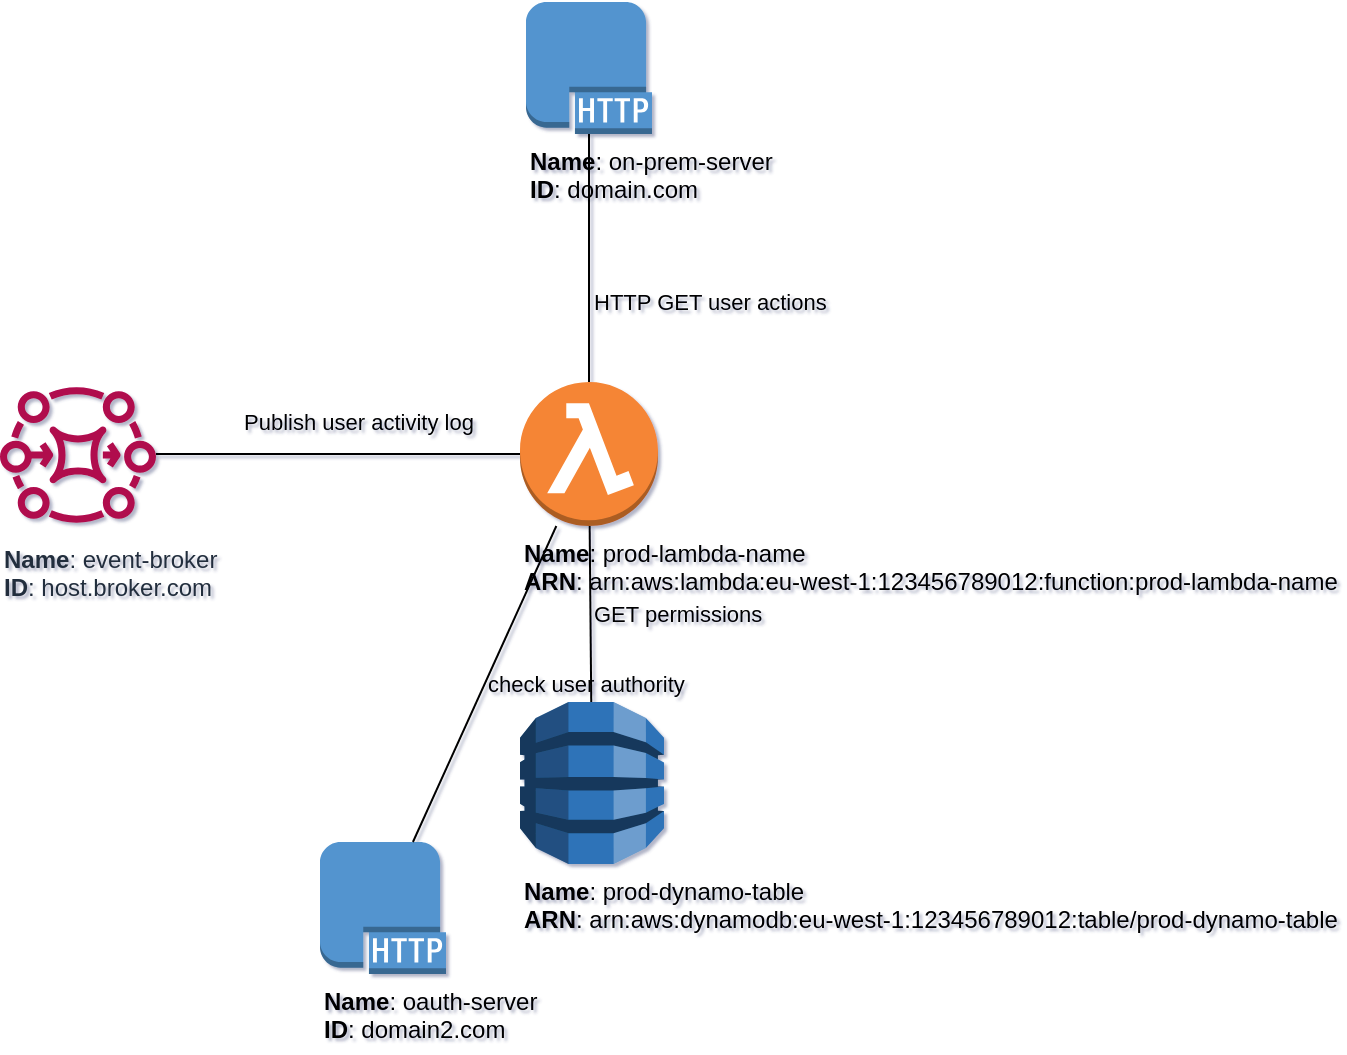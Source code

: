 <mxfile type="MultiCloud">
	
	
	<diagram id="diagram_1" name="AWS components">
		
		
		<mxGraphModel dx="1015" dy="661" grid="1" gridSize="10" guides="1" tooltips="1" connect="1" arrows="1" fold="1" page="1" pageScale="1" pageWidth="850" pageHeight="1100" math="0" shadow="1">
			
			
			<root>
				
				
				<mxCell id="0"/>
				
				
				<mxCell id="1" parent="0"/>
				
				
				<mxCell id="vertex:lambda_function:arn:aws:lambda:eu-west-1:123456789012:function:prod-lambda-name" value="&lt;b&gt;Name&lt;/b&gt;: prod-lambda-name&lt;BR&gt;&lt;b&gt;ARN&lt;/b&gt;: arn:aws:lambda:eu-west-1:123456789012:function:prod-lambda-name" style="verticalLabelPosition=bottom;verticalAlign=top;aspect=fixed;align=left;pointerEvents=1;shape=mxgraph.aws3.lambda_function;prIcon=server;fillColor=#F58534;gradientColor=none;html=1;" parent="1" vertex="1">
					
					
					<mxGeometry width="69" height="72" as="geometry" x="100" y="-230"/>
					
				
				</mxCell>
				
				
				<mxCell id="vertex:dynamo:arn:aws:dynamodb:eu-west-1:123456789012:table/prod-dynamo-table" value="&lt;b&gt;Name&lt;/b&gt;: prod-dynamo-table&lt;BR&gt;&lt;b&gt;ARN&lt;/b&gt;: arn:aws:dynamodb:eu-west-1:123456789012:table/prod-dynamo-table" style="outlineConnect=0;dashed=0;verticalLabelPosition=bottom;verticalAlign=top;align=left;html=1;shape=mxgraph.aws3.dynamo_db;fillColor=#2E73B8;gradientColor=none;" parent="1" vertex="1">
					
					
					<mxGeometry width="72" height="81" as="geometry" x="100" y="-70"/>
					
				
				</mxCell>
				
				
				<mxCell id="edge:lambda_function:arn:aws:lambda:eu-west-1:123456789012:function:prod-lambda-name:to:dynamo:arn:aws:dynamodb:eu-west-1:123456789012:table/prod-dynamo-table" style="endFill=0;endArrow=none;endArrow=none;" parent="1" source="vertex:lambda_function:arn:aws:lambda:eu-west-1:123456789012:function:prod-lambda-name" target="vertex:dynamo:arn:aws:dynamodb:eu-west-1:123456789012:table/prod-dynamo-table" edge="2">
					
					
					<mxGeometry as="geometry"/>
					
				
				</mxCell>
				
				
				<mxCell id="label:lambda_function:arn:aws:lambda:eu-west-1:123456789012:function:prod-lambda-name:to:dynamo:arn:aws:dynamodb:eu-west-1:123456789012:table/prod-dynamo-table" value="GET permissions" style="edgeLabel;html=1;align=left;verticalAlign=middle;resizable=0;points=[];labelBackgroundColor=none;" parent="edge:lambda_function:arn:aws:lambda:eu-west-1:123456789012:function:prod-lambda-name:to:dynamo:arn:aws:dynamodb:eu-west-1:123456789012:table/prod-dynamo-table" vertex="1" connectable="0">
					
					
					<mxGeometry relative="1" as="geometry">
						
						
						<mxPoint as="offset"/>
						
					
					</mxGeometry>
					
				
				</mxCell>
				
				
				<mxCell id="vertex:mq_broker:host.broker.com" value="&lt;b&gt;Name&lt;/b&gt;: event-broker&lt;BR&gt;&lt;b&gt;ID&lt;/b&gt;: host.broker.com" style="sketch=0;outlineConnect=0;fontColor=#232F3E;gradientColor=none;fillColor=#B0084D;strokeColor=none;dashed=0;verticalLabelPosition=bottom;verticalAlign=top;align=left;html=1;fontSize=12;fontStyle=0;aspect=fixed;pointerEvents=1;shape=mxgraph.aws4.mq_broker;" parent="1" vertex="1">
					
					
					<mxGeometry width="78" height="78" as="geometry" x="-160" y="-233"/>
					
				
				</mxCell>
				
				
				<mxCell id="vertex:http:domain.com" value="&lt;b&gt;Name&lt;/b&gt;: on-prem-server&lt;BR&gt;&lt;b&gt;ID&lt;/b&gt;: domain.com" style="outlineConnect=0;dashed=0;verticalLabelPosition=bottom;verticalAlign=top;align=left;html=1;shape=mxgraph.aws3.http_protocol;fillColor=#5294CF;gradientColor=none;" parent="1" vertex="1">
					
					
					<mxGeometry width="63" height="66" as="geometry" x="103" y="-420"/>
					
				
				</mxCell>
				
				
				<mxCell id="edge:lambda_function:arn:aws:lambda:eu-west-1:123456789012:function:prod-lambda-name:to:mq_broker:host.broker.com" style="endFill=0;endArrow=none;endArrow=none;" parent="1" source="vertex:lambda_function:arn:aws:lambda:eu-west-1:123456789012:function:prod-lambda-name" target="vertex:mq_broker:host.broker.com" edge="2">
					
					
					<mxGeometry as="geometry"/>
					
				
				</mxCell>
				
				
				<mxCell id="label:lambda_function:arn:aws:lambda:eu-west-1:123456789012:function:prod-lambda-name:to:mq_broker:host.broker.com" value="Publish user activity log" style="edgeLabel;html=1;align=left;verticalAlign=middle;resizable=0;points=[];labelBackgroundColor=none;" parent="edge:lambda_function:arn:aws:lambda:eu-west-1:123456789012:function:prod-lambda-name:to:mq_broker:host.broker.com" vertex="1" connectable="0">
					
					
					<mxGeometry relative="1" as="geometry">
						
						
						<mxPoint as="offset" x="-49" y="-16"/>
						
					
					</mxGeometry>
					
				
				</mxCell>
				
				
				<mxCell id="edge:lambda_function:arn:aws:lambda:eu-west-1:123456789012:function:prod-lambda-name:to:http:domain.com" style="endFill=0;endArrow=none;endArrow=none;" parent="1" source="vertex:lambda_function:arn:aws:lambda:eu-west-1:123456789012:function:prod-lambda-name" target="vertex:http:domain.com" edge="2">
					
					
					<mxGeometry as="geometry"/>
					
				
				</mxCell>
				
				
				<mxCell id="label:lambda_function:arn:aws:lambda:eu-west-1:123456789012:function:prod-lambda-name:to:http:domain.com" value="HTTP GET user actions" style="edgeLabel;html=1;align=left;verticalAlign=middle;resizable=0;points=[];labelBackgroundColor=none;" parent="edge:lambda_function:arn:aws:lambda:eu-west-1:123456789012:function:prod-lambda-name:to:http:domain.com" vertex="1" connectable="0">
					
					
					<mxGeometry relative="1" as="geometry">
						
						
						<mxPoint as="offset" y="22"/>
						
					
					</mxGeometry>
					
				
				</mxCell>
				
			
				<mxCell id="vertex:http:domain2.com" value="&lt;b&gt;Name&lt;/b&gt;: oauth-server&lt;BR&gt;&lt;b&gt;ID&lt;/b&gt;: domain2.com" style="outlineConnect=0;dashed=0;verticalLabelPosition=bottom;verticalAlign=top;align=left;html=1;shape=mxgraph.aws3.http_protocol;fillColor=#5294CF;gradientColor=none;" parent="1" vertex="1">
					<mxGeometry width="63" height="66" as="geometry"/>
				</mxCell>
				<mxCell id="edge:lambda_function:arn:aws:lambda:eu-west-1:123456789012:function:prod-lambda-name:to:http:domain2.com" style="endFill=0;endArrow=none;endArrow=none;" parent="1" source="vertex:lambda_function:arn:aws:lambda:eu-west-1:123456789012:function:prod-lambda-name" target="vertex:http:domain2.com" edge="2">
					<mxGeometry as="geometry"/>
				</mxCell>
				<mxCell id="label:lambda_function:arn:aws:lambda:eu-west-1:123456789012:function:prod-lambda-name:to:http:domain2.com" value="check user authority" style="edgeLabel;html=1;align=left;verticalAlign=middle;resizable=0;points=[];labelBackgroundColor=none;" parent="edge:lambda_function:arn:aws:lambda:eu-west-1:123456789012:function:prod-lambda-name:to:http:domain2.com" vertex="1" connectable="0">
					<mxGeometry relative="1" as="geometry">
						<mxPoint as="offset"/>
					</mxGeometry>
				</mxCell>
			</root>
			
		
		</mxGraphModel>
		
	
	</diagram>
	

</mxfile>